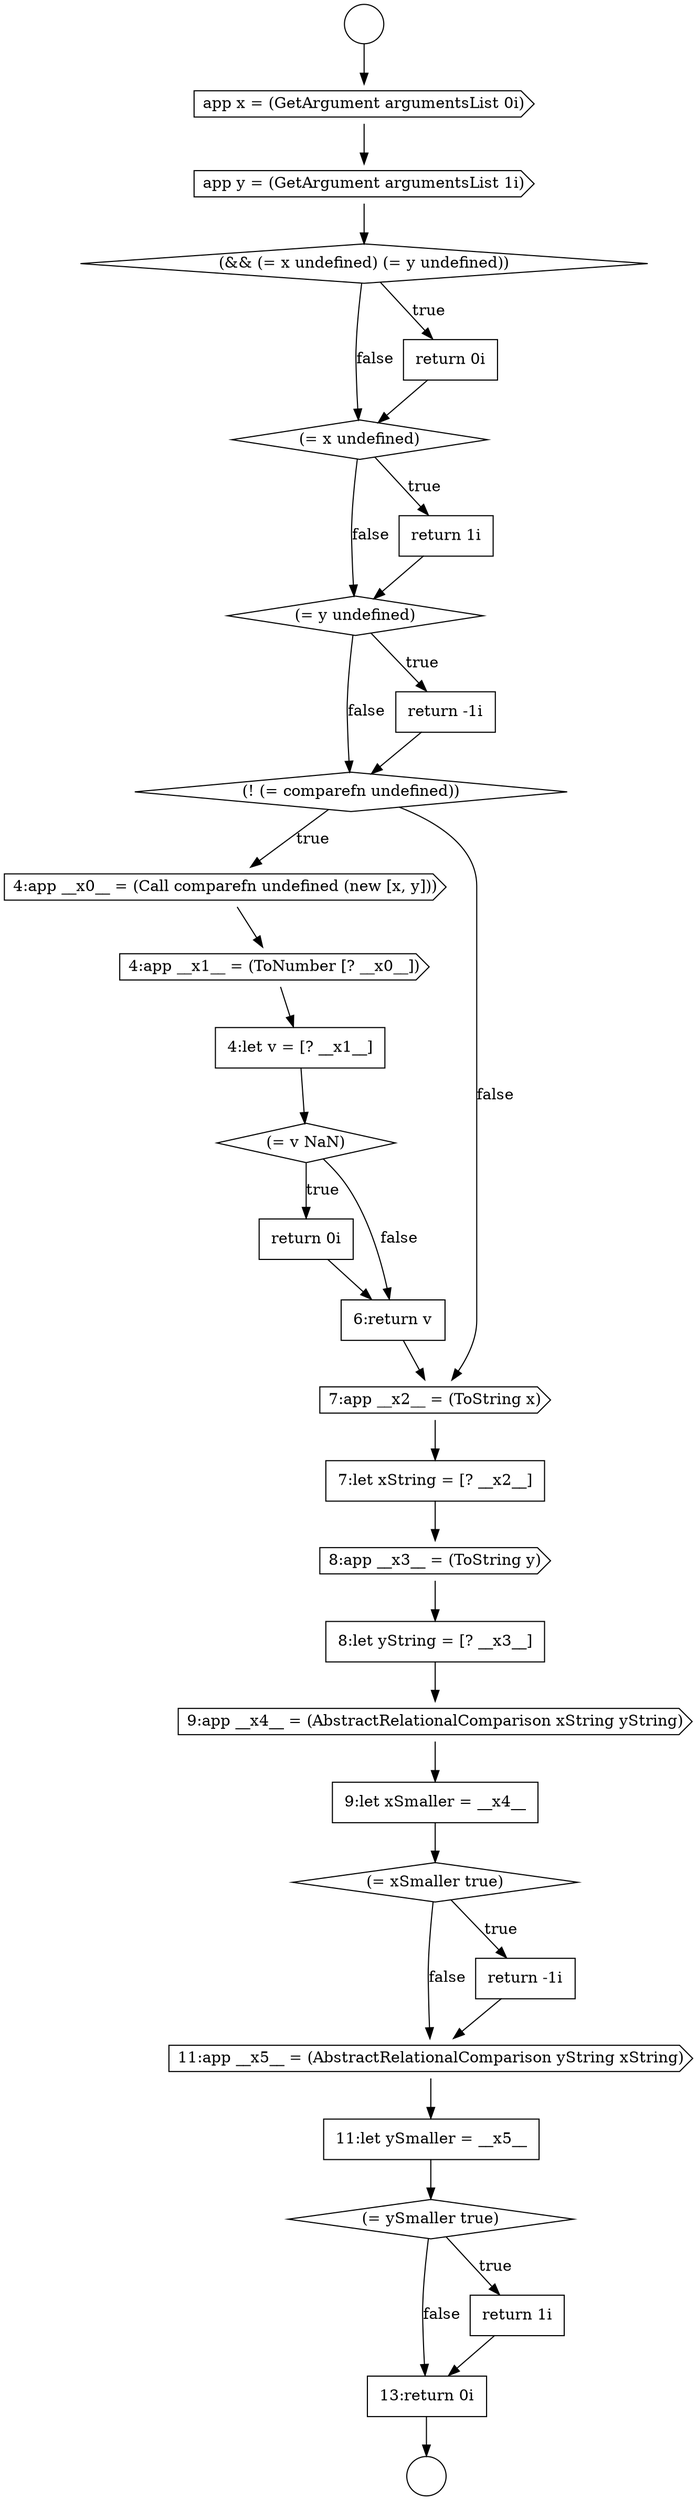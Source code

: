 digraph {
  node16501 [shape=circle label=" " color="black" fillcolor="white" style=filled]
  node16530 [shape=none, margin=0, label=<<font color="black">
    <table border="0" cellborder="1" cellspacing="0" cellpadding="10">
      <tr><td align="left">13:return 0i</td></tr>
    </table>
  </font>> color="black" fillcolor="white" style=filled]
  node16516 [shape=none, margin=0, label=<<font color="black">
    <table border="0" cellborder="1" cellspacing="0" cellpadding="10">
      <tr><td align="left">return 0i</td></tr>
    </table>
  </font>> color="black" fillcolor="white" style=filled]
  node16529 [shape=none, margin=0, label=<<font color="black">
    <table border="0" cellborder="1" cellspacing="0" cellpadding="10">
      <tr><td align="left">return 1i</td></tr>
    </table>
  </font>> color="black" fillcolor="white" style=filled]
  node16524 [shape=diamond, label=<<font color="black">(= xSmaller true)</font>> color="black" fillcolor="white" style=filled]
  node16509 [shape=diamond, label=<<font color="black">(= y undefined)</font>> color="black" fillcolor="white" style=filled]
  node16528 [shape=diamond, label=<<font color="black">(= ySmaller true)</font>> color="black" fillcolor="white" style=filled]
  node16505 [shape=diamond, label=<<font color="black">(&amp;&amp; (= x undefined) (= y undefined))</font>> color="black" fillcolor="white" style=filled]
  node16514 [shape=none, margin=0, label=<<font color="black">
    <table border="0" cellborder="1" cellspacing="0" cellpadding="10">
      <tr><td align="left">4:let v = [? __x1__]</td></tr>
    </table>
  </font>> color="black" fillcolor="white" style=filled]
  node16507 [shape=diamond, label=<<font color="black">(= x undefined)</font>> color="black" fillcolor="white" style=filled]
  node16526 [shape=cds, label=<<font color="black">11:app __x5__ = (AbstractRelationalComparison yString xString)</font>> color="black" fillcolor="white" style=filled]
  node16511 [shape=diamond, label=<<font color="black">(! (= comparefn undefined))</font>> color="black" fillcolor="white" style=filled]
  node16522 [shape=cds, label=<<font color="black">9:app __x4__ = (AbstractRelationalComparison xString yString)</font>> color="black" fillcolor="white" style=filled]
  node16513 [shape=cds, label=<<font color="black">4:app __x1__ = (ToNumber [? __x0__])</font>> color="black" fillcolor="white" style=filled]
  node16520 [shape=cds, label=<<font color="black">8:app __x3__ = (ToString y)</font>> color="black" fillcolor="white" style=filled]
  node16523 [shape=none, margin=0, label=<<font color="black">
    <table border="0" cellborder="1" cellspacing="0" cellpadding="10">
      <tr><td align="left">9:let xSmaller = __x4__</td></tr>
    </table>
  </font>> color="black" fillcolor="white" style=filled]
  node16508 [shape=none, margin=0, label=<<font color="black">
    <table border="0" cellborder="1" cellspacing="0" cellpadding="10">
      <tr><td align="left">return 1i</td></tr>
    </table>
  </font>> color="black" fillcolor="white" style=filled]
  node16527 [shape=none, margin=0, label=<<font color="black">
    <table border="0" cellborder="1" cellspacing="0" cellpadding="10">
      <tr><td align="left">11:let ySmaller = __x5__</td></tr>
    </table>
  </font>> color="black" fillcolor="white" style=filled]
  node16512 [shape=cds, label=<<font color="black">4:app __x0__ = (Call comparefn undefined (new [x, y]))</font>> color="black" fillcolor="white" style=filled]
  node16519 [shape=none, margin=0, label=<<font color="black">
    <table border="0" cellborder="1" cellspacing="0" cellpadding="10">
      <tr><td align="left">7:let xString = [? __x2__]</td></tr>
    </table>
  </font>> color="black" fillcolor="white" style=filled]
  node16504 [shape=cds, label=<<font color="black">app y = (GetArgument argumentsList 1i)</font>> color="black" fillcolor="white" style=filled]
  node16515 [shape=diamond, label=<<font color="black">(= v NaN)</font>> color="black" fillcolor="white" style=filled]
  node16503 [shape=cds, label=<<font color="black">app x = (GetArgument argumentsList 0i)</font>> color="black" fillcolor="white" style=filled]
  node16518 [shape=cds, label=<<font color="black">7:app __x2__ = (ToString x)</font>> color="black" fillcolor="white" style=filled]
  node16525 [shape=none, margin=0, label=<<font color="black">
    <table border="0" cellborder="1" cellspacing="0" cellpadding="10">
      <tr><td align="left">return -1i</td></tr>
    </table>
  </font>> color="black" fillcolor="white" style=filled]
  node16510 [shape=none, margin=0, label=<<font color="black">
    <table border="0" cellborder="1" cellspacing="0" cellpadding="10">
      <tr><td align="left">return -1i</td></tr>
    </table>
  </font>> color="black" fillcolor="white" style=filled]
  node16506 [shape=none, margin=0, label=<<font color="black">
    <table border="0" cellborder="1" cellspacing="0" cellpadding="10">
      <tr><td align="left">return 0i</td></tr>
    </table>
  </font>> color="black" fillcolor="white" style=filled]
  node16521 [shape=none, margin=0, label=<<font color="black">
    <table border="0" cellborder="1" cellspacing="0" cellpadding="10">
      <tr><td align="left">8:let yString = [? __x3__]</td></tr>
    </table>
  </font>> color="black" fillcolor="white" style=filled]
  node16517 [shape=none, margin=0, label=<<font color="black">
    <table border="0" cellborder="1" cellspacing="0" cellpadding="10">
      <tr><td align="left">6:return v</td></tr>
    </table>
  </font>> color="black" fillcolor="white" style=filled]
  node16502 [shape=circle label=" " color="black" fillcolor="white" style=filled]
  node16530 -> node16502 [ color="black"]
  node16522 -> node16523 [ color="black"]
  node16523 -> node16524 [ color="black"]
  node16527 -> node16528 [ color="black"]
  node16517 -> node16518 [ color="black"]
  node16524 -> node16525 [label=<<font color="black">true</font>> color="black"]
  node16524 -> node16526 [label=<<font color="black">false</font>> color="black"]
  node16528 -> node16529 [label=<<font color="black">true</font>> color="black"]
  node16528 -> node16530 [label=<<font color="black">false</font>> color="black"]
  node16509 -> node16510 [label=<<font color="black">true</font>> color="black"]
  node16509 -> node16511 [label=<<font color="black">false</font>> color="black"]
  node16518 -> node16519 [ color="black"]
  node16506 -> node16507 [ color="black"]
  node16508 -> node16509 [ color="black"]
  node16510 -> node16511 [ color="black"]
  node16507 -> node16508 [label=<<font color="black">true</font>> color="black"]
  node16507 -> node16509 [label=<<font color="black">false</font>> color="black"]
  node16505 -> node16506 [label=<<font color="black">true</font>> color="black"]
  node16505 -> node16507 [label=<<font color="black">false</font>> color="black"]
  node16516 -> node16517 [ color="black"]
  node16526 -> node16527 [ color="black"]
  node16519 -> node16520 [ color="black"]
  node16514 -> node16515 [ color="black"]
  node16512 -> node16513 [ color="black"]
  node16504 -> node16505 [ color="black"]
  node16513 -> node16514 [ color="black"]
  node16515 -> node16516 [label=<<font color="black">true</font>> color="black"]
  node16515 -> node16517 [label=<<font color="black">false</font>> color="black"]
  node16501 -> node16503 [ color="black"]
  node16511 -> node16512 [label=<<font color="black">true</font>> color="black"]
  node16511 -> node16518 [label=<<font color="black">false</font>> color="black"]
  node16525 -> node16526 [ color="black"]
  node16520 -> node16521 [ color="black"]
  node16503 -> node16504 [ color="black"]
  node16521 -> node16522 [ color="black"]
  node16529 -> node16530 [ color="black"]
}
